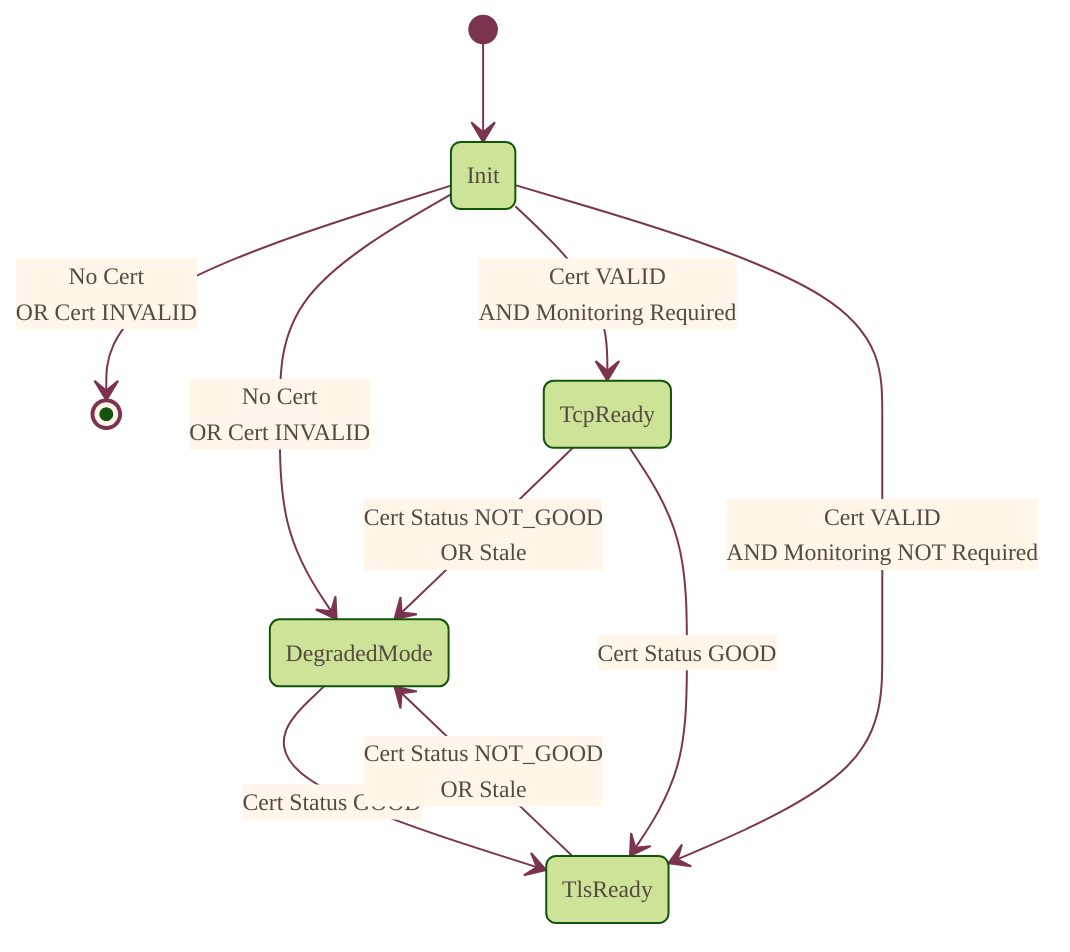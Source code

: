 %%{init: {
    'theme': 'forest',
    'themeVariables': {
        'noteBkgColor': '#fff6e9',
        'noteBorderColor': '#7c334f',
        'noteTextColor': '#544943',
        'stateBkg': '#cde498',
        'stateBorder': '#7c334f',
        'stateTextColor': '#544943',
        'fontFamily': 'Georgia Serif',
        'fontSize': '12px',
        'stateLabelColor': '#544943',
        'stateTextColor': '#544943',
        'stateBorderColor': '#7c334f',
        'mainBkg': '#fff6e9',
        'textColor': '#544943',
        'lineColor': '#7c334f',
        'edgeLabelBackground': '#fff6e9',
        'tertiaryColor': '#fff6e9'
    }
}}%%
stateDiagram-v2
    direction TB
    [*] --> Init

    Init --> [*] : No Cert<br>OR Cert INVALID
    Init --> DegradedMode: No Cert<br>OR Cert INVALID
    Init --> TcpReady: Cert VALID<br>AND Monitoring Required
    Init --> TlsReady: Cert VALID<br>AND Monitoring NOT Required

    TcpReady --> DegradedMode: Cert Status NOT_GOOD<br>OR Stale
    TcpReady --> TlsReady: Cert Status GOOD

    DegradedMode --> TlsReady: Cert Status GOOD

    TlsReady --> DegradedMode: Cert Status NOT_GOOD<br>OR Stale